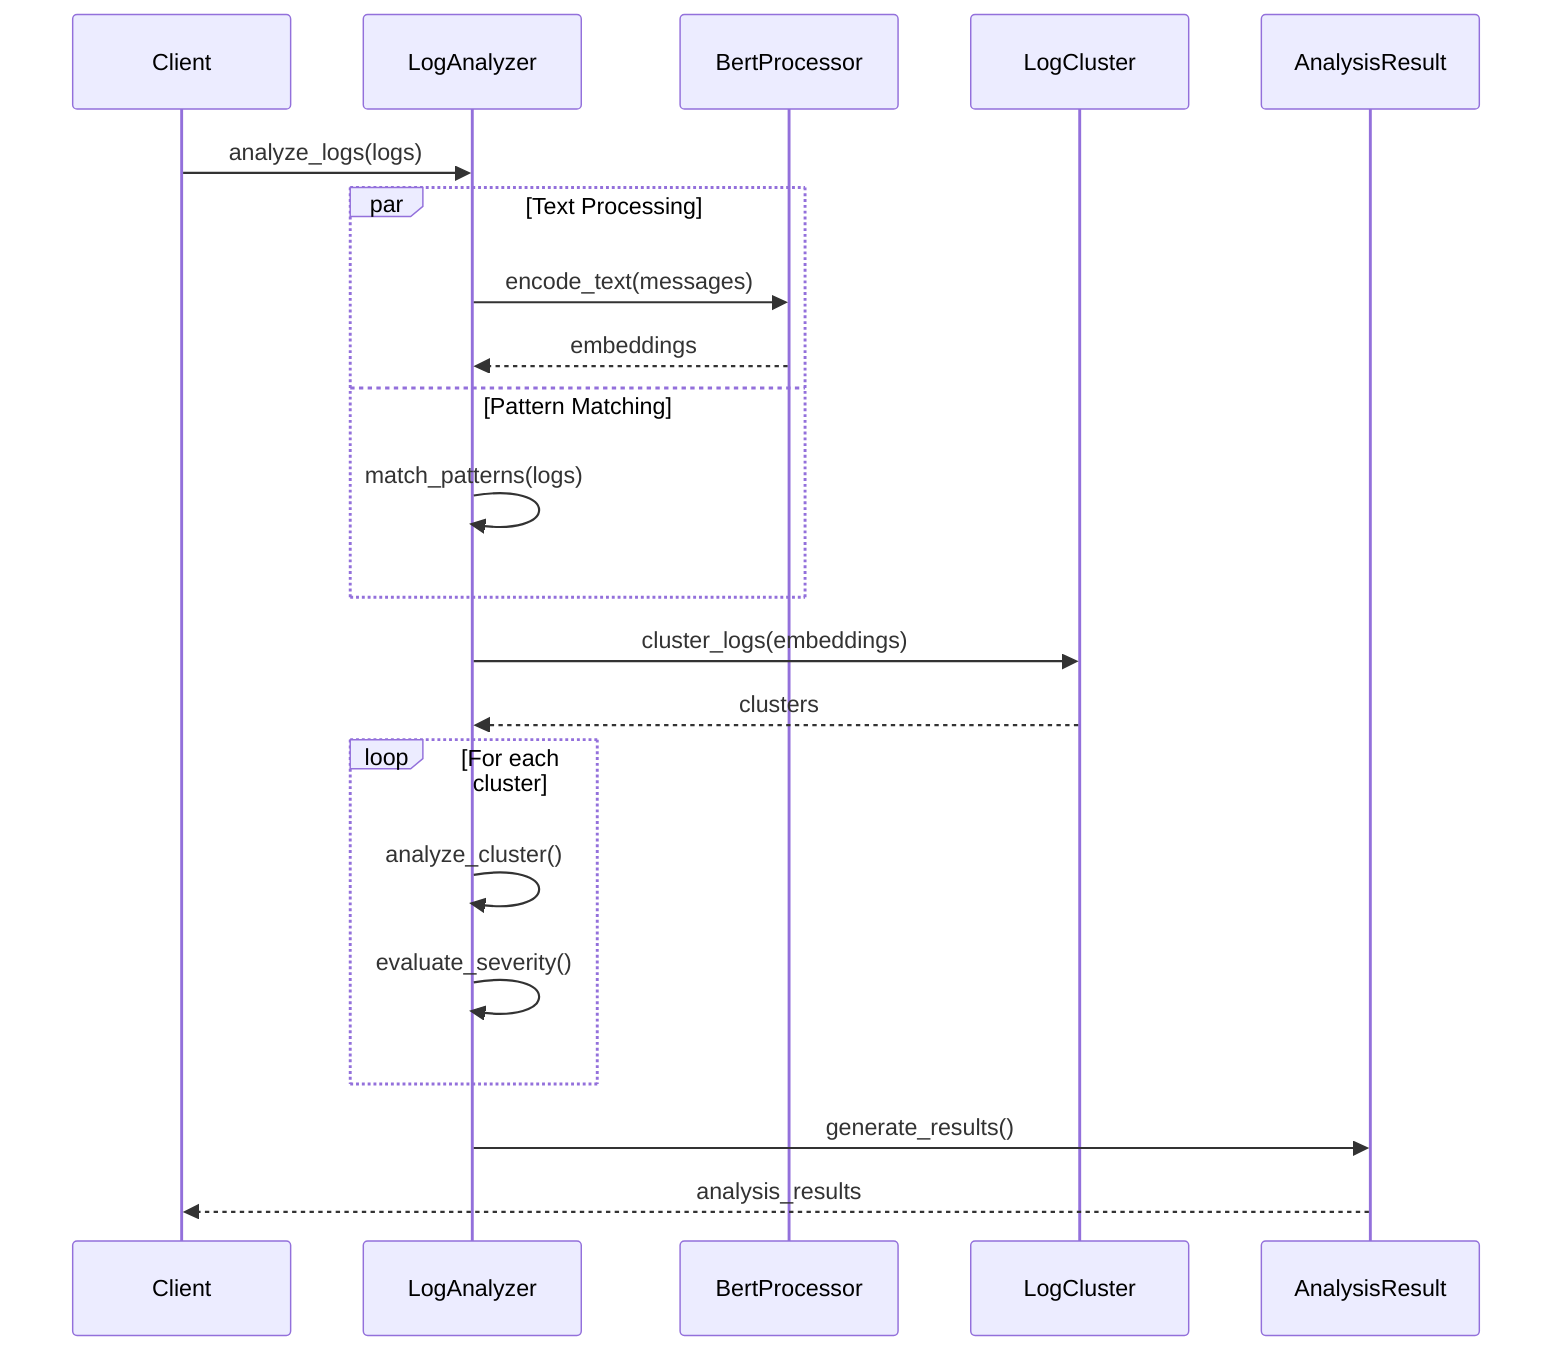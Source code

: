 sequenceDiagram
    participant Client
    participant Analyzer as LogAnalyzer
    participant BERT as BertProcessor
    participant Cluster as LogCluster
    participant Result as AnalysisResult

    Client->>Analyzer: analyze_logs(logs)
    
    par Text Processing
        Analyzer->>BERT: encode_text(messages)
        BERT-->>Analyzer: embeddings
    and Pattern Matching
        Analyzer->>Analyzer: match_patterns(logs)
    end
    
    Analyzer->>Cluster: cluster_logs(embeddings)
    Cluster-->>Analyzer: clusters
    
    loop For each cluster
        Analyzer->>Analyzer: analyze_cluster()
        Analyzer->>Analyzer: evaluate_severity()
    end
    
    Analyzer->>Result: generate_results()
    Result-->>Client: analysis_results